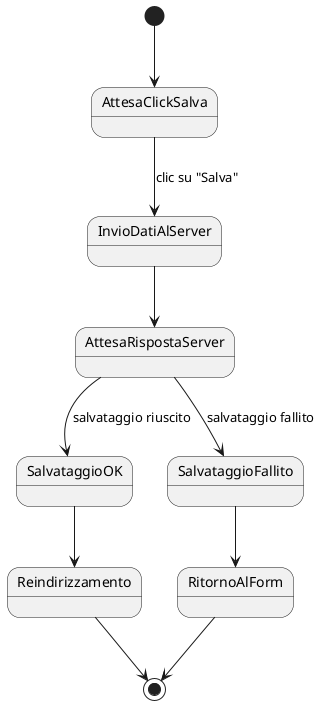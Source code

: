 @startuml Stato_Salvataggio_Modifiche

[*] --> AttesaClickSalva

AttesaClickSalva --> InvioDatiAlServer : clic su "Salva"
InvioDatiAlServer --> AttesaRispostaServer
AttesaRispostaServer --> SalvataggioOK : salvataggio riuscito
AttesaRispostaServer --> SalvataggioFallito : salvataggio fallito

SalvataggioOK --> Reindirizzamento
Reindirizzamento --> [*]

SalvataggioFallito --> RitornoAlForm
RitornoAlForm --> [*]

@enduml
